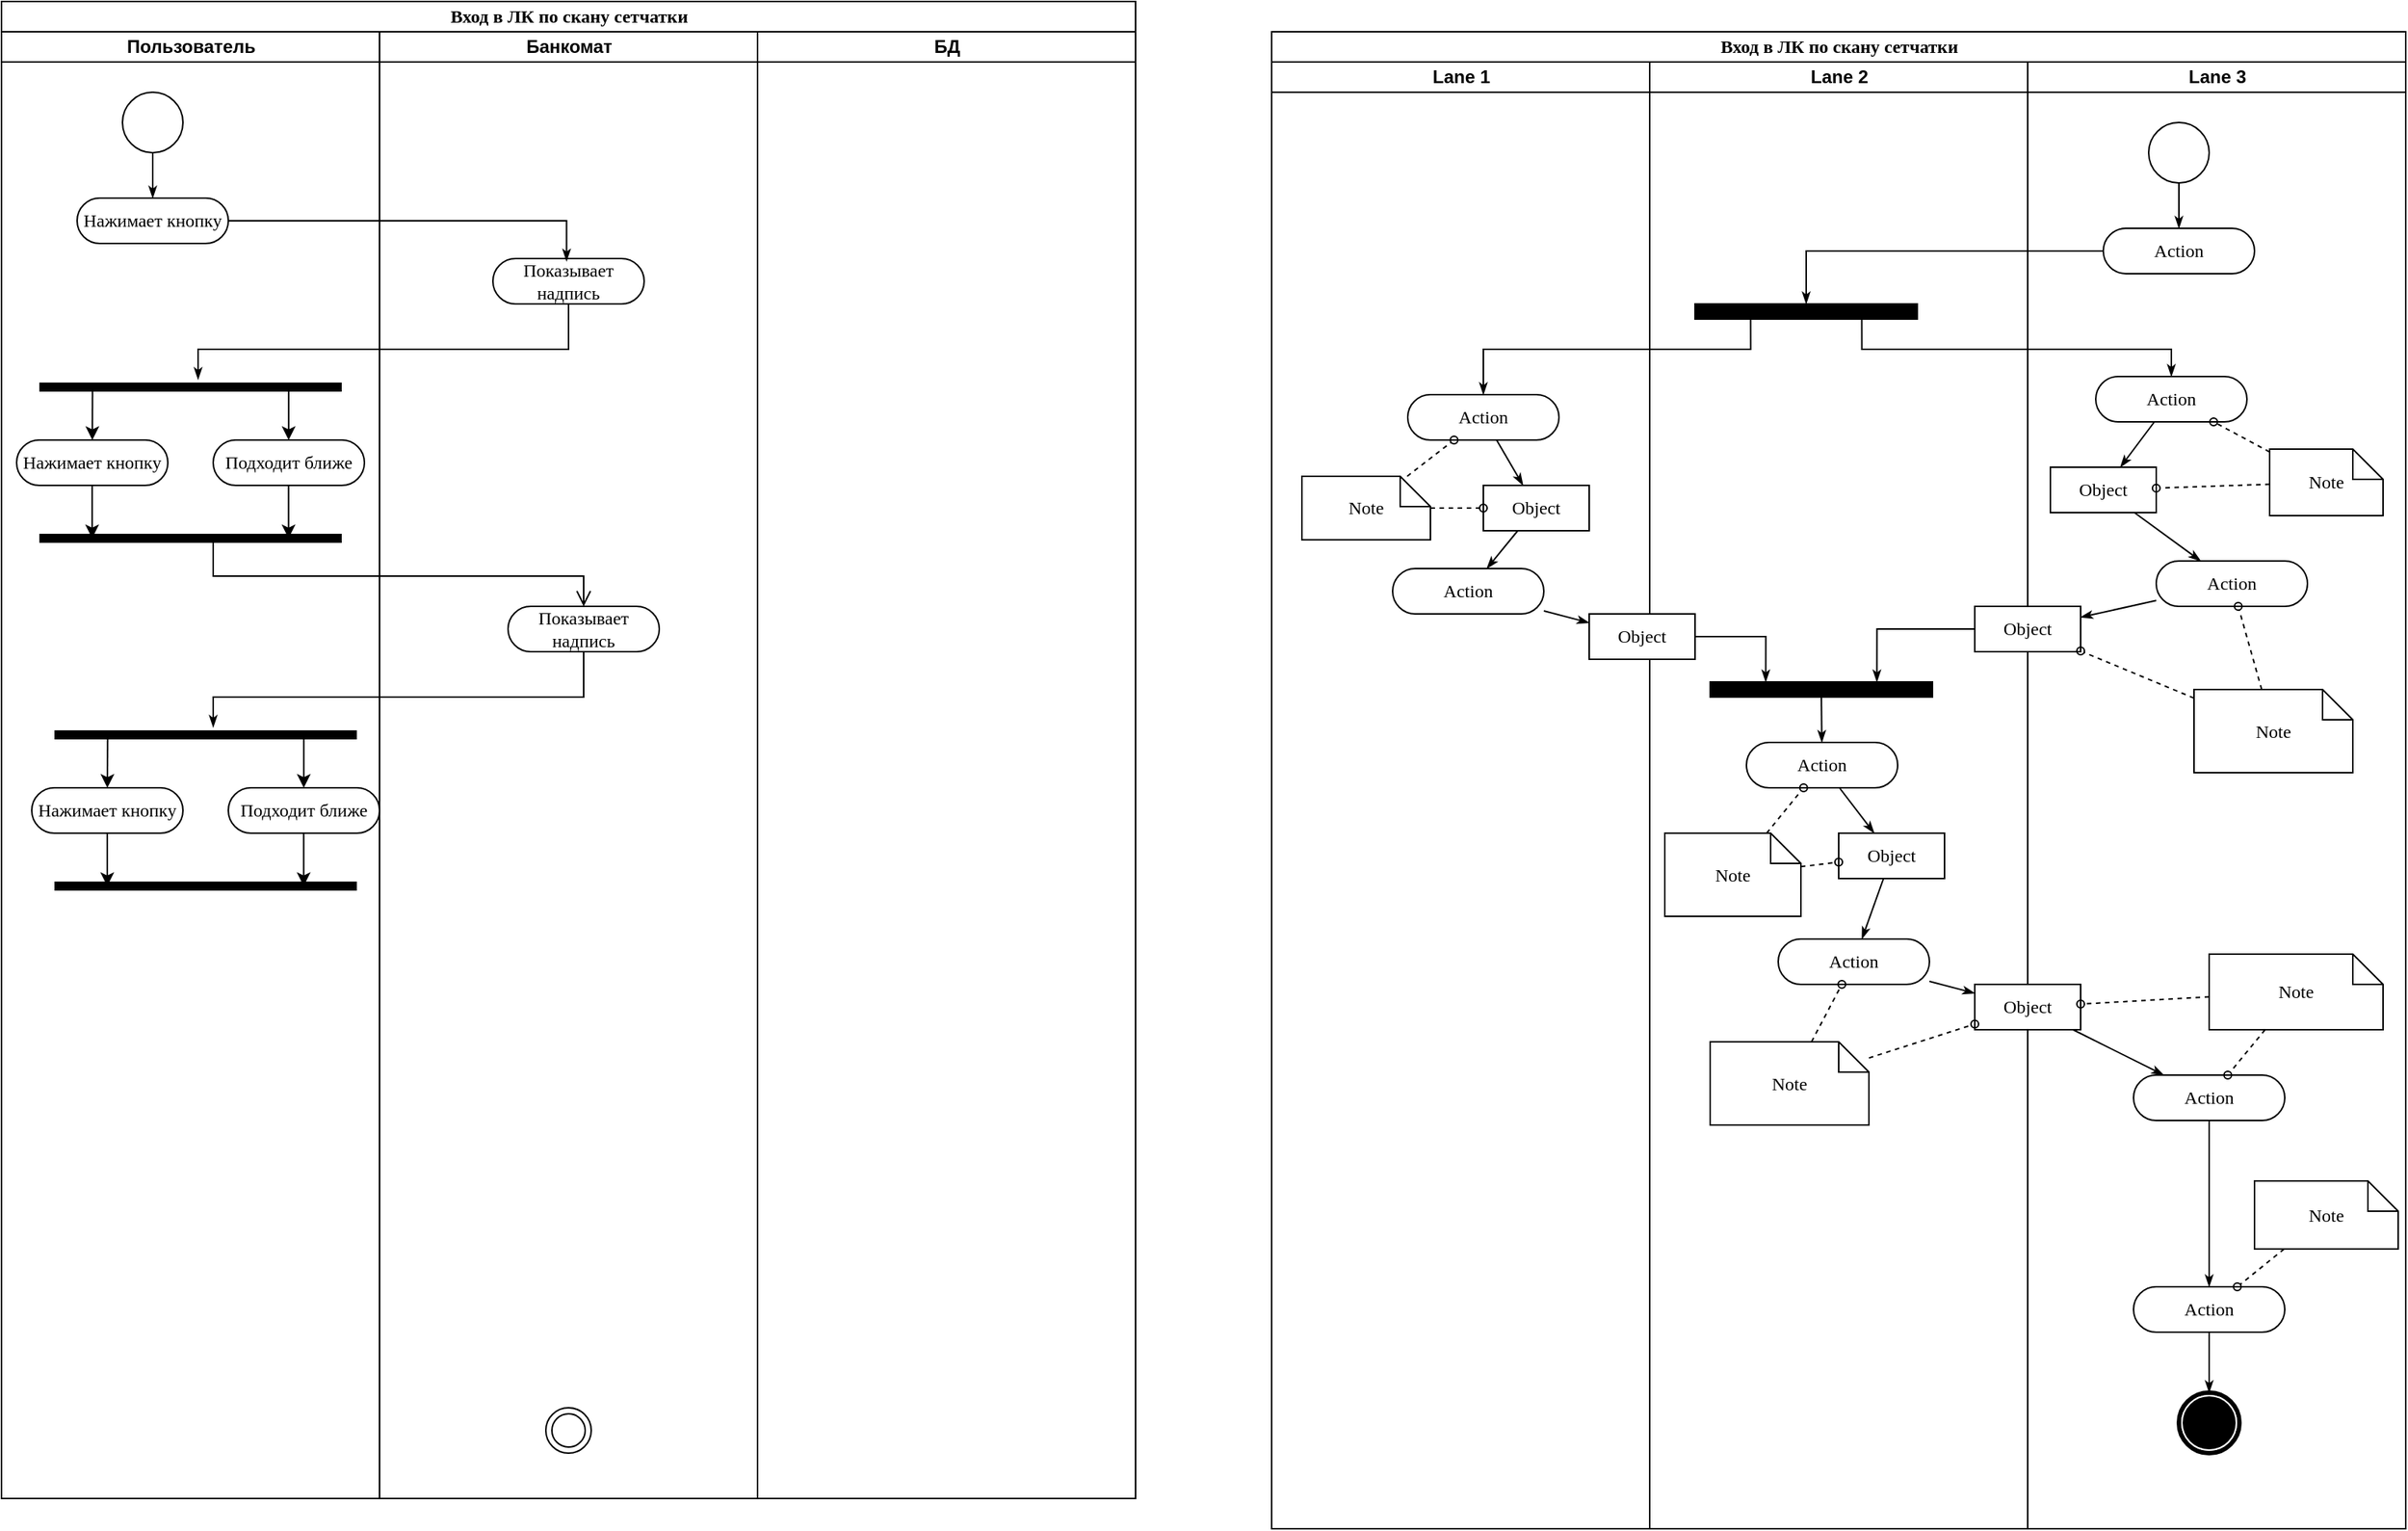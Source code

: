 <mxfile version="22.1.16" type="github">
  <diagram name="Page-1" id="0783ab3e-0a74-02c8-0abd-f7b4e66b4bec">
    <mxGraphModel dx="829" dy="454" grid="1" gridSize="10" guides="1" tooltips="1" connect="1" arrows="1" fold="1" page="1" pageScale="1" pageWidth="850" pageHeight="1100" background="none" math="0" shadow="0">
      <root>
        <mxCell id="0" />
        <mxCell id="1" parent="0" />
        <mxCell id="1c1d494c118603dd-1" value="Вход в ЛК по скану сетчатки" style="swimlane;html=1;childLayout=stackLayout;startSize=20;rounded=0;shadow=0;comic=0;labelBackgroundColor=none;strokeWidth=1;fontFamily=Verdana;fontSize=12;align=center;" parent="1" vertex="1">
          <mxGeometry x="40" y="20" width="750" height="990" as="geometry" />
        </mxCell>
        <mxCell id="1c1d494c118603dd-2" value="Пользователь" style="swimlane;html=1;startSize=20;" parent="1c1d494c118603dd-1" vertex="1">
          <mxGeometry y="20" width="250" height="970" as="geometry" />
        </mxCell>
        <mxCell id="60571a20871a0731-4" value="" style="ellipse;whiteSpace=wrap;html=1;rounded=0;shadow=0;comic=0;labelBackgroundColor=none;strokeWidth=1;fontFamily=Verdana;fontSize=12;align=center;" parent="1c1d494c118603dd-2" vertex="1">
          <mxGeometry x="80" y="40" width="40" height="40" as="geometry" />
        </mxCell>
        <mxCell id="60571a20871a0731-8" value="Нажимает кнопку" style="rounded=1;whiteSpace=wrap;html=1;shadow=0;comic=0;labelBackgroundColor=none;strokeWidth=1;fontFamily=Verdana;fontSize=12;align=center;arcSize=50;" parent="1c1d494c118603dd-2" vertex="1">
          <mxGeometry x="50" y="110" width="100" height="30" as="geometry" />
        </mxCell>
        <mxCell id="1c1d494c118603dd-27" style="edgeStyle=orthogonalEdgeStyle;rounded=0;html=1;labelBackgroundColor=none;startArrow=none;startFill=0;startSize=5;endArrow=classicThin;endFill=1;endSize=5;jettySize=auto;orthogonalLoop=1;strokeWidth=1;fontFamily=Verdana;fontSize=12" parent="1c1d494c118603dd-2" source="60571a20871a0731-4" target="60571a20871a0731-8" edge="1">
          <mxGeometry relative="1" as="geometry" />
        </mxCell>
        <mxCell id="CBXcb-5X_sE_8xgqlX2g-128" value="Нажимает кнопку" style="rounded=1;whiteSpace=wrap;html=1;shadow=0;comic=0;labelBackgroundColor=none;strokeWidth=1;fontFamily=Verdana;fontSize=12;align=center;arcSize=50;" vertex="1" parent="1c1d494c118603dd-2">
          <mxGeometry x="10" y="270" width="100" height="30" as="geometry" />
        </mxCell>
        <mxCell id="CBXcb-5X_sE_8xgqlX2g-130" value="Подходит ближе" style="rounded=1;whiteSpace=wrap;html=1;shadow=0;comic=0;labelBackgroundColor=none;strokeWidth=1;fontFamily=Verdana;fontSize=12;align=center;arcSize=50;" vertex="1" parent="1c1d494c118603dd-2">
          <mxGeometry x="140" y="270" width="100" height="30" as="geometry" />
        </mxCell>
        <mxCell id="CBXcb-5X_sE_8xgqlX2g-134" value="" style="shape=line;html=1;strokeWidth=6;" vertex="1" parent="1c1d494c118603dd-2">
          <mxGeometry x="25" y="330" width="200" height="10" as="geometry" />
        </mxCell>
        <mxCell id="CBXcb-5X_sE_8xgqlX2g-135" value="" style="edgeStyle=orthogonalEdgeStyle;html=1;verticalAlign=bottom;endArrow=open;endSize=8;rounded=0;exitX=0.444;exitY=0.716;exitDx=0;exitDy=0;exitPerimeter=0;" edge="1" source="CBXcb-5X_sE_8xgqlX2g-134" parent="1c1d494c118603dd-2">
          <mxGeometry relative="1" as="geometry">
            <mxPoint x="385" y="380" as="targetPoint" />
            <mxPoint x="140" y="420" as="sourcePoint" />
            <Array as="points">
              <mxPoint x="140" y="337" />
              <mxPoint x="140" y="360" />
              <mxPoint x="385" y="360" />
            </Array>
          </mxGeometry>
        </mxCell>
        <mxCell id="CBXcb-5X_sE_8xgqlX2g-136" value="" style="shape=line;html=1;strokeWidth=6;" vertex="1" parent="1c1d494c118603dd-2">
          <mxGeometry x="25" y="230" width="200" height="10" as="geometry" />
        </mxCell>
        <mxCell id="CBXcb-5X_sE_8xgqlX2g-137" value="" style="endArrow=classic;html=1;rounded=0;exitX=0.176;exitY=0.469;exitDx=0;exitDy=0;exitPerimeter=0;" edge="1" parent="1c1d494c118603dd-2" source="CBXcb-5X_sE_8xgqlX2g-136" target="CBXcb-5X_sE_8xgqlX2g-128">
          <mxGeometry width="50" height="50" relative="1" as="geometry">
            <mxPoint x="90" y="420" as="sourcePoint" />
            <mxPoint x="140" y="370" as="targetPoint" />
          </mxGeometry>
        </mxCell>
        <mxCell id="CBXcb-5X_sE_8xgqlX2g-138" value="" style="endArrow=classic;html=1;rounded=0;exitX=0.176;exitY=0.469;exitDx=0;exitDy=0;exitPerimeter=0;" edge="1" parent="1c1d494c118603dd-2">
          <mxGeometry width="50" height="50" relative="1" as="geometry">
            <mxPoint x="189.9" y="235" as="sourcePoint" />
            <mxPoint x="189.9" y="270" as="targetPoint" />
          </mxGeometry>
        </mxCell>
        <mxCell id="CBXcb-5X_sE_8xgqlX2g-141" value="" style="endArrow=classic;html=1;rounded=0;exitX=0.176;exitY=0.469;exitDx=0;exitDy=0;exitPerimeter=0;" edge="1" parent="1c1d494c118603dd-2">
          <mxGeometry width="50" height="50" relative="1" as="geometry">
            <mxPoint x="59.93" y="300" as="sourcePoint" />
            <mxPoint x="59.93" y="335" as="targetPoint" />
          </mxGeometry>
        </mxCell>
        <mxCell id="CBXcb-5X_sE_8xgqlX2g-142" value="" style="endArrow=classic;html=1;rounded=0;exitX=0.176;exitY=0.469;exitDx=0;exitDy=0;exitPerimeter=0;" edge="1" parent="1c1d494c118603dd-2">
          <mxGeometry width="50" height="50" relative="1" as="geometry">
            <mxPoint x="189.83" y="300" as="sourcePoint" />
            <mxPoint x="189.83" y="335" as="targetPoint" />
          </mxGeometry>
        </mxCell>
        <mxCell id="CBXcb-5X_sE_8xgqlX2g-164" value="" style="shape=line;html=1;strokeWidth=6;" vertex="1" parent="1c1d494c118603dd-2">
          <mxGeometry x="35" y="560" width="200" height="10" as="geometry" />
        </mxCell>
        <mxCell id="CBXcb-5X_sE_8xgqlX2g-165" value="" style="shape=line;html=1;strokeWidth=6;" vertex="1" parent="1c1d494c118603dd-2">
          <mxGeometry x="35" y="460" width="200" height="10" as="geometry" />
        </mxCell>
        <mxCell id="CBXcb-5X_sE_8xgqlX2g-166" value="" style="endArrow=classic;html=1;rounded=0;exitX=0.176;exitY=0.469;exitDx=0;exitDy=0;exitPerimeter=0;" edge="1" parent="1c1d494c118603dd-2" source="CBXcb-5X_sE_8xgqlX2g-165">
          <mxGeometry width="50" height="50" relative="1" as="geometry">
            <mxPoint x="100" y="650" as="sourcePoint" />
            <mxPoint x="70" y="500" as="targetPoint" />
          </mxGeometry>
        </mxCell>
        <mxCell id="CBXcb-5X_sE_8xgqlX2g-167" value="" style="endArrow=classic;html=1;rounded=0;exitX=0.176;exitY=0.469;exitDx=0;exitDy=0;exitPerimeter=0;" edge="1" parent="1c1d494c118603dd-2">
          <mxGeometry width="50" height="50" relative="1" as="geometry">
            <mxPoint x="199.9" y="465" as="sourcePoint" />
            <mxPoint x="199.9" y="500" as="targetPoint" />
          </mxGeometry>
        </mxCell>
        <mxCell id="CBXcb-5X_sE_8xgqlX2g-168" value="" style="endArrow=classic;html=1;rounded=0;exitX=0.176;exitY=0.469;exitDx=0;exitDy=0;exitPerimeter=0;" edge="1" parent="1c1d494c118603dd-2">
          <mxGeometry width="50" height="50" relative="1" as="geometry">
            <mxPoint x="69.93" y="530" as="sourcePoint" />
            <mxPoint x="69.93" y="565" as="targetPoint" />
          </mxGeometry>
        </mxCell>
        <mxCell id="CBXcb-5X_sE_8xgqlX2g-169" value="" style="endArrow=classic;html=1;rounded=0;exitX=0.176;exitY=0.469;exitDx=0;exitDy=0;exitPerimeter=0;" edge="1" parent="1c1d494c118603dd-2">
          <mxGeometry width="50" height="50" relative="1" as="geometry">
            <mxPoint x="199.83" y="530" as="sourcePoint" />
            <mxPoint x="199.83" y="565" as="targetPoint" />
          </mxGeometry>
        </mxCell>
        <mxCell id="CBXcb-5X_sE_8xgqlX2g-170" style="edgeStyle=orthogonalEdgeStyle;rounded=0;html=1;labelBackgroundColor=none;startArrow=none;startFill=0;startSize=5;endArrow=classicThin;endFill=1;endSize=5;jettySize=auto;orthogonalLoop=1;strokeWidth=1;fontFamily=Verdana;fontSize=12;exitX=0.5;exitY=1;exitDx=0;exitDy=0;" edge="1" parent="1c1d494c118603dd-2" target="CBXcb-5X_sE_8xgqlX2g-165">
          <mxGeometry relative="1" as="geometry">
            <Array as="points">
              <mxPoint x="385" y="440" />
              <mxPoint x="140" y="440" />
            </Array>
            <mxPoint x="385" y="410" as="sourcePoint" />
            <mxPoint x="140" y="460" as="targetPoint" />
          </mxGeometry>
        </mxCell>
        <mxCell id="CBXcb-5X_sE_8xgqlX2g-171" value="Нажимает кнопку" style="rounded=1;whiteSpace=wrap;html=1;shadow=0;comic=0;labelBackgroundColor=none;strokeWidth=1;fontFamily=Verdana;fontSize=12;align=center;arcSize=50;" vertex="1" parent="1c1d494c118603dd-2">
          <mxGeometry x="20" y="500" width="100" height="30" as="geometry" />
        </mxCell>
        <mxCell id="CBXcb-5X_sE_8xgqlX2g-172" value="Подходит ближе" style="rounded=1;whiteSpace=wrap;html=1;shadow=0;comic=0;labelBackgroundColor=none;strokeWidth=1;fontFamily=Verdana;fontSize=12;align=center;arcSize=50;" vertex="1" parent="1c1d494c118603dd-2">
          <mxGeometry x="150" y="500" width="100" height="30" as="geometry" />
        </mxCell>
        <mxCell id="1c1d494c118603dd-3" value="Банкомат" style="swimlane;html=1;startSize=20;" parent="1c1d494c118603dd-1" vertex="1">
          <mxGeometry x="250" y="20" width="250" height="970" as="geometry" />
        </mxCell>
        <mxCell id="CBXcb-5X_sE_8xgqlX2g-126" value="Показывает&lt;br&gt;надпись" style="rounded=1;whiteSpace=wrap;html=1;shadow=0;comic=0;labelBackgroundColor=none;strokeWidth=1;fontFamily=Verdana;fontSize=12;align=center;arcSize=50;" vertex="1" parent="1c1d494c118603dd-3">
          <mxGeometry x="75" y="150" width="100" height="30" as="geometry" />
        </mxCell>
        <mxCell id="CBXcb-5X_sE_8xgqlX2g-127" value="" style="ellipse;html=1;shape=endState;" vertex="1" parent="1c1d494c118603dd-3">
          <mxGeometry x="110" y="910" width="30" height="30" as="geometry" />
        </mxCell>
        <mxCell id="CBXcb-5X_sE_8xgqlX2g-143" value="Показывает&lt;br&gt;надпись" style="rounded=1;whiteSpace=wrap;html=1;shadow=0;comic=0;labelBackgroundColor=none;strokeWidth=1;fontFamily=Verdana;fontSize=12;align=center;arcSize=50;" vertex="1" parent="1c1d494c118603dd-3">
          <mxGeometry x="85" y="380" width="100" height="30" as="geometry" />
        </mxCell>
        <mxCell id="1c1d494c118603dd-4" value="БД" style="swimlane;html=1;startSize=20;" parent="1c1d494c118603dd-1" vertex="1">
          <mxGeometry x="500" y="20" width="250" height="970" as="geometry" />
        </mxCell>
        <mxCell id="CBXcb-5X_sE_8xgqlX2g-129" style="edgeStyle=orthogonalEdgeStyle;rounded=0;html=1;labelBackgroundColor=none;startArrow=none;startFill=0;startSize=5;endArrow=classicThin;endFill=1;endSize=5;jettySize=auto;orthogonalLoop=1;strokeWidth=1;fontFamily=Verdana;fontSize=12;exitX=0.5;exitY=1;exitDx=0;exitDy=0;" edge="1" parent="1c1d494c118603dd-1" source="CBXcb-5X_sE_8xgqlX2g-126" target="CBXcb-5X_sE_8xgqlX2g-136">
          <mxGeometry relative="1" as="geometry">
            <Array as="points">
              <mxPoint x="375" y="230" />
              <mxPoint x="130" y="230" />
            </Array>
            <mxPoint x="310" y="310" as="sourcePoint" />
            <mxPoint x="130" y="250" as="targetPoint" />
          </mxGeometry>
        </mxCell>
        <mxCell id="1c1d494c118603dd-28" style="edgeStyle=orthogonalEdgeStyle;rounded=0;html=1;entryX=0.487;entryY=0.056;labelBackgroundColor=none;startArrow=none;startFill=0;startSize=5;endArrow=classicThin;endFill=1;endSize=5;jettySize=auto;orthogonalLoop=1;strokeWidth=1;fontFamily=Verdana;fontSize=12;exitX=1;exitY=0.5;exitDx=0;exitDy=0;entryDx=0;entryDy=0;entryPerimeter=0;" parent="1c1d494c118603dd-1" source="60571a20871a0731-8" target="CBXcb-5X_sE_8xgqlX2g-126" edge="1">
          <mxGeometry relative="1" as="geometry">
            <Array as="points">
              <mxPoint x="374" y="145" />
            </Array>
            <mxPoint x="170" y="145" as="sourcePoint" />
            <mxPoint x="373.5" y="180" as="targetPoint" />
          </mxGeometry>
        </mxCell>
        <mxCell id="CBXcb-5X_sE_8xgqlX2g-63" value="Вход в ЛК по скану сетчатки" style="swimlane;html=1;childLayout=stackLayout;startSize=20;rounded=0;shadow=0;comic=0;labelBackgroundColor=none;strokeWidth=1;fontFamily=Verdana;fontSize=12;align=center;" vertex="1" parent="1">
          <mxGeometry x="880" y="40" width="750" height="990" as="geometry" />
        </mxCell>
        <mxCell id="CBXcb-5X_sE_8xgqlX2g-64" value="Lane 1" style="swimlane;html=1;startSize=20;" vertex="1" parent="CBXcb-5X_sE_8xgqlX2g-63">
          <mxGeometry y="20" width="250" height="970" as="geometry" />
        </mxCell>
        <mxCell id="CBXcb-5X_sE_8xgqlX2g-65" style="edgeStyle=none;rounded=0;html=1;labelBackgroundColor=none;startArrow=none;startFill=0;startSize=5;endArrow=classicThin;endFill=1;endSize=5;jettySize=auto;orthogonalLoop=1;strokeWidth=1;fontFamily=Verdana;fontSize=12" edge="1" parent="CBXcb-5X_sE_8xgqlX2g-64" source="CBXcb-5X_sE_8xgqlX2g-66" target="CBXcb-5X_sE_8xgqlX2g-69">
          <mxGeometry relative="1" as="geometry" />
        </mxCell>
        <mxCell id="CBXcb-5X_sE_8xgqlX2g-66" value="Action" style="rounded=1;whiteSpace=wrap;html=1;shadow=0;comic=0;labelBackgroundColor=none;strokeWidth=1;fontFamily=Verdana;fontSize=12;align=center;arcSize=50;" vertex="1" parent="CBXcb-5X_sE_8xgqlX2g-64">
          <mxGeometry x="90" y="220" width="100" height="30" as="geometry" />
        </mxCell>
        <mxCell id="CBXcb-5X_sE_8xgqlX2g-67" value="Action" style="rounded=1;whiteSpace=wrap;html=1;shadow=0;comic=0;labelBackgroundColor=none;strokeWidth=1;fontFamily=Verdana;fontSize=12;align=center;arcSize=50;" vertex="1" parent="CBXcb-5X_sE_8xgqlX2g-64">
          <mxGeometry x="80" y="335" width="100" height="30" as="geometry" />
        </mxCell>
        <mxCell id="CBXcb-5X_sE_8xgqlX2g-68" style="edgeStyle=none;rounded=0;html=1;labelBackgroundColor=none;startArrow=none;startFill=0;startSize=5;endArrow=classicThin;endFill=1;endSize=5;jettySize=auto;orthogonalLoop=1;strokeWidth=1;fontFamily=Verdana;fontSize=12" edge="1" parent="CBXcb-5X_sE_8xgqlX2g-64" source="CBXcb-5X_sE_8xgqlX2g-69" target="CBXcb-5X_sE_8xgqlX2g-67">
          <mxGeometry relative="1" as="geometry" />
        </mxCell>
        <mxCell id="CBXcb-5X_sE_8xgqlX2g-69" value="Object" style="rounded=0;whiteSpace=wrap;html=1;shadow=0;comic=0;labelBackgroundColor=none;strokeWidth=1;fontFamily=Verdana;fontSize=12;align=center;arcSize=50;" vertex="1" parent="CBXcb-5X_sE_8xgqlX2g-64">
          <mxGeometry x="140" y="280" width="70" height="30" as="geometry" />
        </mxCell>
        <mxCell id="CBXcb-5X_sE_8xgqlX2g-70" style="edgeStyle=none;rounded=0;html=1;labelBackgroundColor=none;startArrow=none;startFill=0;startSize=5;endArrow=oval;endFill=0;endSize=5;jettySize=auto;orthogonalLoop=1;strokeWidth=1;fontFamily=Verdana;fontSize=12;dashed=1;" edge="1" parent="CBXcb-5X_sE_8xgqlX2g-64" source="CBXcb-5X_sE_8xgqlX2g-72" target="CBXcb-5X_sE_8xgqlX2g-66">
          <mxGeometry relative="1" as="geometry" />
        </mxCell>
        <mxCell id="CBXcb-5X_sE_8xgqlX2g-71" style="edgeStyle=none;rounded=0;html=1;dashed=1;labelBackgroundColor=none;startArrow=none;startFill=0;startSize=5;endArrow=oval;endFill=0;endSize=5;jettySize=auto;orthogonalLoop=1;strokeWidth=1;fontFamily=Verdana;fontSize=12" edge="1" parent="CBXcb-5X_sE_8xgqlX2g-64" source="CBXcb-5X_sE_8xgqlX2g-72" target="CBXcb-5X_sE_8xgqlX2g-69">
          <mxGeometry relative="1" as="geometry" />
        </mxCell>
        <mxCell id="CBXcb-5X_sE_8xgqlX2g-72" value="Note" style="shape=note;whiteSpace=wrap;html=1;rounded=0;shadow=0;comic=0;labelBackgroundColor=none;strokeWidth=1;fontFamily=Verdana;fontSize=12;align=center;size=20;" vertex="1" parent="CBXcb-5X_sE_8xgqlX2g-64">
          <mxGeometry x="20" y="274" width="85" height="42" as="geometry" />
        </mxCell>
        <mxCell id="CBXcb-5X_sE_8xgqlX2g-73" value="Lane 2" style="swimlane;html=1;startSize=20;" vertex="1" parent="CBXcb-5X_sE_8xgqlX2g-63">
          <mxGeometry x="250" y="20" width="250" height="970" as="geometry" />
        </mxCell>
        <mxCell id="CBXcb-5X_sE_8xgqlX2g-74" value="" style="whiteSpace=wrap;html=1;rounded=0;shadow=0;comic=0;labelBackgroundColor=none;strokeWidth=1;fillColor=#000000;fontFamily=Verdana;fontSize=12;align=center;rotation=0;" vertex="1" parent="CBXcb-5X_sE_8xgqlX2g-73">
          <mxGeometry x="30" y="160" width="147" height="10" as="geometry" />
        </mxCell>
        <mxCell id="CBXcb-5X_sE_8xgqlX2g-75" style="edgeStyle=none;rounded=0;html=1;labelBackgroundColor=none;startArrow=none;startFill=0;startSize=5;endArrow=classicThin;endFill=1;endSize=5;jettySize=auto;orthogonalLoop=1;strokeWidth=1;fontFamily=Verdana;fontSize=12" edge="1" parent="CBXcb-5X_sE_8xgqlX2g-73" source="CBXcb-5X_sE_8xgqlX2g-76" target="CBXcb-5X_sE_8xgqlX2g-82">
          <mxGeometry relative="1" as="geometry" />
        </mxCell>
        <mxCell id="CBXcb-5X_sE_8xgqlX2g-76" value="Action" style="rounded=1;whiteSpace=wrap;html=1;shadow=0;comic=0;labelBackgroundColor=none;strokeWidth=1;fontFamily=Verdana;fontSize=12;align=center;arcSize=50;" vertex="1" parent="CBXcb-5X_sE_8xgqlX2g-73">
          <mxGeometry x="64" y="450" width="100" height="30" as="geometry" />
        </mxCell>
        <mxCell id="CBXcb-5X_sE_8xgqlX2g-77" style="edgeStyle=none;rounded=0;html=1;labelBackgroundColor=none;startArrow=none;startFill=0;startSize=5;endArrow=classicThin;endFill=1;endSize=5;jettySize=auto;orthogonalLoop=1;strokeWidth=1;fontFamily=Verdana;fontSize=12" edge="1" parent="CBXcb-5X_sE_8xgqlX2g-73" source="CBXcb-5X_sE_8xgqlX2g-78" target="CBXcb-5X_sE_8xgqlX2g-76">
          <mxGeometry relative="1" as="geometry" />
        </mxCell>
        <mxCell id="CBXcb-5X_sE_8xgqlX2g-78" value="" style="whiteSpace=wrap;html=1;rounded=0;shadow=0;comic=0;labelBackgroundColor=none;strokeWidth=1;fillColor=#000000;fontFamily=Verdana;fontSize=12;align=center;rotation=0;" vertex="1" parent="CBXcb-5X_sE_8xgqlX2g-73">
          <mxGeometry x="40" y="410" width="147" height="10" as="geometry" />
        </mxCell>
        <mxCell id="CBXcb-5X_sE_8xgqlX2g-79" style="edgeStyle=orthogonalEdgeStyle;rounded=0;html=1;entryX=0.25;entryY=0;labelBackgroundColor=none;startArrow=none;startFill=0;startSize=5;endArrow=classicThin;endFill=1;endSize=5;jettySize=auto;orthogonalLoop=1;strokeWidth=1;fontFamily=Verdana;fontSize=12" edge="1" parent="CBXcb-5X_sE_8xgqlX2g-73" source="CBXcb-5X_sE_8xgqlX2g-80" target="CBXcb-5X_sE_8xgqlX2g-78">
          <mxGeometry relative="1" as="geometry" />
        </mxCell>
        <mxCell id="CBXcb-5X_sE_8xgqlX2g-80" value="Object" style="rounded=0;whiteSpace=wrap;html=1;shadow=0;comic=0;labelBackgroundColor=none;strokeWidth=1;fontFamily=Verdana;fontSize=12;align=center;arcSize=50;" vertex="1" parent="CBXcb-5X_sE_8xgqlX2g-73">
          <mxGeometry x="-40" y="365" width="70" height="30" as="geometry" />
        </mxCell>
        <mxCell id="CBXcb-5X_sE_8xgqlX2g-81" style="edgeStyle=none;rounded=0;html=1;labelBackgroundColor=none;startArrow=none;startFill=0;startSize=5;endArrow=classicThin;endFill=1;endSize=5;jettySize=auto;orthogonalLoop=1;strokeWidth=1;fontFamily=Verdana;fontSize=12" edge="1" parent="CBXcb-5X_sE_8xgqlX2g-73" source="CBXcb-5X_sE_8xgqlX2g-82" target="CBXcb-5X_sE_8xgqlX2g-83">
          <mxGeometry relative="1" as="geometry" />
        </mxCell>
        <mxCell id="CBXcb-5X_sE_8xgqlX2g-82" value="Object" style="rounded=0;whiteSpace=wrap;html=1;shadow=0;comic=0;labelBackgroundColor=none;strokeWidth=1;fontFamily=Verdana;fontSize=12;align=center;arcSize=50;" vertex="1" parent="CBXcb-5X_sE_8xgqlX2g-73">
          <mxGeometry x="125" y="510" width="70" height="30" as="geometry" />
        </mxCell>
        <mxCell id="CBXcb-5X_sE_8xgqlX2g-83" value="Action" style="rounded=1;whiteSpace=wrap;html=1;shadow=0;comic=0;labelBackgroundColor=none;strokeWidth=1;fontFamily=Verdana;fontSize=12;align=center;arcSize=50;" vertex="1" parent="CBXcb-5X_sE_8xgqlX2g-73">
          <mxGeometry x="85" y="580" width="100" height="30" as="geometry" />
        </mxCell>
        <mxCell id="CBXcb-5X_sE_8xgqlX2g-84" style="edgeStyle=none;rounded=0;html=1;dashed=1;labelBackgroundColor=none;startArrow=none;startFill=0;startSize=5;endArrow=oval;endFill=0;endSize=5;jettySize=auto;orthogonalLoop=1;strokeWidth=1;fontFamily=Verdana;fontSize=12" edge="1" parent="CBXcb-5X_sE_8xgqlX2g-73" source="CBXcb-5X_sE_8xgqlX2g-86" target="CBXcb-5X_sE_8xgqlX2g-76">
          <mxGeometry relative="1" as="geometry" />
        </mxCell>
        <mxCell id="CBXcb-5X_sE_8xgqlX2g-85" style="edgeStyle=none;rounded=0;html=1;dashed=1;labelBackgroundColor=none;startArrow=none;startFill=0;startSize=5;endArrow=oval;endFill=0;endSize=5;jettySize=auto;orthogonalLoop=1;strokeWidth=1;fontFamily=Verdana;fontSize=12" edge="1" parent="CBXcb-5X_sE_8xgqlX2g-73" source="CBXcb-5X_sE_8xgqlX2g-86" target="CBXcb-5X_sE_8xgqlX2g-82">
          <mxGeometry relative="1" as="geometry" />
        </mxCell>
        <mxCell id="CBXcb-5X_sE_8xgqlX2g-86" value="Note" style="shape=note;whiteSpace=wrap;html=1;rounded=0;shadow=0;comic=0;labelBackgroundColor=none;strokeWidth=1;fontFamily=Verdana;fontSize=12;align=center;size=20;" vertex="1" parent="CBXcb-5X_sE_8xgqlX2g-73">
          <mxGeometry x="10" y="510" width="90" height="55" as="geometry" />
        </mxCell>
        <mxCell id="CBXcb-5X_sE_8xgqlX2g-87" style="edgeStyle=none;rounded=0;html=1;dashed=1;labelBackgroundColor=none;startArrow=none;startFill=0;startSize=5;endArrow=oval;endFill=0;endSize=5;jettySize=auto;orthogonalLoop=1;strokeWidth=1;fontFamily=Verdana;fontSize=12" edge="1" parent="CBXcb-5X_sE_8xgqlX2g-73" source="CBXcb-5X_sE_8xgqlX2g-88" target="CBXcb-5X_sE_8xgqlX2g-83">
          <mxGeometry relative="1" as="geometry" />
        </mxCell>
        <mxCell id="CBXcb-5X_sE_8xgqlX2g-88" value="Note" style="shape=note;whiteSpace=wrap;html=1;rounded=0;shadow=0;comic=0;labelBackgroundColor=none;strokeWidth=1;fontFamily=Verdana;fontSize=12;align=center;size=20;" vertex="1" parent="CBXcb-5X_sE_8xgqlX2g-73">
          <mxGeometry x="40" y="648" width="105" height="55" as="geometry" />
        </mxCell>
        <mxCell id="CBXcb-5X_sE_8xgqlX2g-89" value="Lane 3" style="swimlane;html=1;startSize=20;" vertex="1" parent="CBXcb-5X_sE_8xgqlX2g-63">
          <mxGeometry x="500" y="20" width="250" height="970" as="geometry" />
        </mxCell>
        <mxCell id="CBXcb-5X_sE_8xgqlX2g-90" style="edgeStyle=orthogonalEdgeStyle;rounded=0;html=1;labelBackgroundColor=none;startArrow=none;startFill=0;startSize=5;endArrow=classicThin;endFill=1;endSize=5;jettySize=auto;orthogonalLoop=1;strokeWidth=1;fontFamily=Verdana;fontSize=12" edge="1" parent="CBXcb-5X_sE_8xgqlX2g-89" source="CBXcb-5X_sE_8xgqlX2g-91" target="CBXcb-5X_sE_8xgqlX2g-92">
          <mxGeometry relative="1" as="geometry" />
        </mxCell>
        <mxCell id="CBXcb-5X_sE_8xgqlX2g-91" value="" style="ellipse;whiteSpace=wrap;html=1;rounded=0;shadow=0;comic=0;labelBackgroundColor=none;strokeWidth=1;fontFamily=Verdana;fontSize=12;align=center;" vertex="1" parent="CBXcb-5X_sE_8xgqlX2g-89">
          <mxGeometry x="80" y="40" width="40" height="40" as="geometry" />
        </mxCell>
        <mxCell id="CBXcb-5X_sE_8xgqlX2g-92" value="Action" style="rounded=1;whiteSpace=wrap;html=1;shadow=0;comic=0;labelBackgroundColor=none;strokeWidth=1;fontFamily=Verdana;fontSize=12;align=center;arcSize=50;" vertex="1" parent="CBXcb-5X_sE_8xgqlX2g-89">
          <mxGeometry x="50" y="110" width="100" height="30" as="geometry" />
        </mxCell>
        <mxCell id="CBXcb-5X_sE_8xgqlX2g-93" style="rounded=0;html=1;labelBackgroundColor=none;startArrow=none;startFill=0;startSize=5;endArrow=classicThin;endFill=1;endSize=5;jettySize=auto;orthogonalLoop=1;strokeWidth=1;fontFamily=Verdana;fontSize=12" edge="1" parent="CBXcb-5X_sE_8xgqlX2g-89" source="CBXcb-5X_sE_8xgqlX2g-94" target="CBXcb-5X_sE_8xgqlX2g-98">
          <mxGeometry relative="1" as="geometry" />
        </mxCell>
        <mxCell id="CBXcb-5X_sE_8xgqlX2g-94" value="Action" style="rounded=1;whiteSpace=wrap;html=1;shadow=0;comic=0;labelBackgroundColor=none;strokeWidth=1;fontFamily=Verdana;fontSize=12;align=center;arcSize=50;" vertex="1" parent="CBXcb-5X_sE_8xgqlX2g-89">
          <mxGeometry x="45" y="208" width="100" height="30" as="geometry" />
        </mxCell>
        <mxCell id="CBXcb-5X_sE_8xgqlX2g-95" style="edgeStyle=none;rounded=0;html=1;labelBackgroundColor=none;startArrow=none;startFill=0;startSize=5;endArrow=classicThin;endFill=1;endSize=5;jettySize=auto;orthogonalLoop=1;strokeWidth=1;fontFamily=Verdana;fontSize=12" edge="1" parent="CBXcb-5X_sE_8xgqlX2g-89" source="CBXcb-5X_sE_8xgqlX2g-96" target="CBXcb-5X_sE_8xgqlX2g-99">
          <mxGeometry relative="1" as="geometry" />
        </mxCell>
        <mxCell id="CBXcb-5X_sE_8xgqlX2g-96" value="Action" style="rounded=1;whiteSpace=wrap;html=1;shadow=0;comic=0;labelBackgroundColor=none;strokeWidth=1;fontFamily=Verdana;fontSize=12;align=center;arcSize=50;" vertex="1" parent="CBXcb-5X_sE_8xgqlX2g-89">
          <mxGeometry x="85" y="330" width="100" height="30" as="geometry" />
        </mxCell>
        <mxCell id="CBXcb-5X_sE_8xgqlX2g-97" style="edgeStyle=none;rounded=0;html=1;labelBackgroundColor=none;startArrow=none;startFill=0;startSize=5;endArrow=classicThin;endFill=1;endSize=5;jettySize=auto;orthogonalLoop=1;strokeWidth=1;fontFamily=Verdana;fontSize=12" edge="1" parent="CBXcb-5X_sE_8xgqlX2g-89" source="CBXcb-5X_sE_8xgqlX2g-98" target="CBXcb-5X_sE_8xgqlX2g-96">
          <mxGeometry relative="1" as="geometry" />
        </mxCell>
        <mxCell id="CBXcb-5X_sE_8xgqlX2g-98" value="Object" style="rounded=0;whiteSpace=wrap;html=1;shadow=0;comic=0;labelBackgroundColor=none;strokeWidth=1;fontFamily=Verdana;fontSize=12;align=center;arcSize=50;" vertex="1" parent="CBXcb-5X_sE_8xgqlX2g-89">
          <mxGeometry x="15" y="268" width="70" height="30" as="geometry" />
        </mxCell>
        <mxCell id="CBXcb-5X_sE_8xgqlX2g-99" value="Object" style="rounded=0;whiteSpace=wrap;html=1;shadow=0;comic=0;labelBackgroundColor=none;strokeWidth=1;fontFamily=Verdana;fontSize=12;align=center;arcSize=50;" vertex="1" parent="CBXcb-5X_sE_8xgqlX2g-89">
          <mxGeometry x="-35" y="360" width="70" height="30" as="geometry" />
        </mxCell>
        <mxCell id="CBXcb-5X_sE_8xgqlX2g-100" style="edgeStyle=none;rounded=0;html=1;labelBackgroundColor=none;startArrow=none;startFill=0;startSize=5;endArrow=classicThin;endFill=1;endSize=5;jettySize=auto;orthogonalLoop=1;strokeWidth=1;fontFamily=Verdana;fontSize=12" edge="1" parent="CBXcb-5X_sE_8xgqlX2g-89" source="CBXcb-5X_sE_8xgqlX2g-101" target="CBXcb-5X_sE_8xgqlX2g-103">
          <mxGeometry relative="1" as="geometry" />
        </mxCell>
        <mxCell id="CBXcb-5X_sE_8xgqlX2g-101" value="Object" style="rounded=0;whiteSpace=wrap;html=1;shadow=0;comic=0;labelBackgroundColor=none;strokeWidth=1;fontFamily=Verdana;fontSize=12;align=center;arcSize=50;" vertex="1" parent="CBXcb-5X_sE_8xgqlX2g-89">
          <mxGeometry x="-35" y="610" width="70" height="30" as="geometry" />
        </mxCell>
        <mxCell id="CBXcb-5X_sE_8xgqlX2g-102" style="edgeStyle=none;rounded=0;html=1;labelBackgroundColor=none;startArrow=none;startFill=0;startSize=5;endArrow=classicThin;endFill=1;endSize=5;jettySize=auto;orthogonalLoop=1;strokeWidth=1;fontFamily=Verdana;fontSize=12" edge="1" parent="CBXcb-5X_sE_8xgqlX2g-89" source="CBXcb-5X_sE_8xgqlX2g-103" target="CBXcb-5X_sE_8xgqlX2g-105">
          <mxGeometry relative="1" as="geometry" />
        </mxCell>
        <mxCell id="CBXcb-5X_sE_8xgqlX2g-103" value="Action" style="rounded=1;whiteSpace=wrap;html=1;shadow=0;comic=0;labelBackgroundColor=none;strokeWidth=1;fontFamily=Verdana;fontSize=12;align=center;arcSize=50;" vertex="1" parent="CBXcb-5X_sE_8xgqlX2g-89">
          <mxGeometry x="70" y="670" width="100" height="30" as="geometry" />
        </mxCell>
        <mxCell id="CBXcb-5X_sE_8xgqlX2g-104" style="edgeStyle=none;rounded=0;html=1;labelBackgroundColor=none;startArrow=none;startFill=0;startSize=5;endArrow=classicThin;endFill=1;endSize=5;jettySize=auto;orthogonalLoop=1;strokeWidth=1;fontFamily=Verdana;fontSize=12" edge="1" parent="CBXcb-5X_sE_8xgqlX2g-89" source="CBXcb-5X_sE_8xgqlX2g-105" target="CBXcb-5X_sE_8xgqlX2g-106">
          <mxGeometry relative="1" as="geometry" />
        </mxCell>
        <mxCell id="CBXcb-5X_sE_8xgqlX2g-105" value="Action" style="rounded=1;whiteSpace=wrap;html=1;shadow=0;comic=0;labelBackgroundColor=none;strokeWidth=1;fontFamily=Verdana;fontSize=12;align=center;arcSize=50;" vertex="1" parent="CBXcb-5X_sE_8xgqlX2g-89">
          <mxGeometry x="70" y="810" width="100" height="30" as="geometry" />
        </mxCell>
        <mxCell id="CBXcb-5X_sE_8xgqlX2g-106" value="" style="shape=mxgraph.bpmn.shape;html=1;verticalLabelPosition=bottom;labelBackgroundColor=#ffffff;verticalAlign=top;perimeter=ellipsePerimeter;outline=end;symbol=terminate;rounded=0;shadow=0;comic=0;strokeWidth=1;fontFamily=Verdana;fontSize=12;align=center;" vertex="1" parent="CBXcb-5X_sE_8xgqlX2g-89">
          <mxGeometry x="100" y="880" width="40" height="40" as="geometry" />
        </mxCell>
        <mxCell id="CBXcb-5X_sE_8xgqlX2g-107" style="edgeStyle=none;rounded=0;html=1;dashed=1;labelBackgroundColor=none;startArrow=none;startFill=0;startSize=5;endArrow=oval;endFill=0;endSize=5;jettySize=auto;orthogonalLoop=1;strokeWidth=1;fontFamily=Verdana;fontSize=12" edge="1" parent="CBXcb-5X_sE_8xgqlX2g-89" source="CBXcb-5X_sE_8xgqlX2g-109" target="CBXcb-5X_sE_8xgqlX2g-94">
          <mxGeometry relative="1" as="geometry" />
        </mxCell>
        <mxCell id="CBXcb-5X_sE_8xgqlX2g-108" style="edgeStyle=none;rounded=0;html=1;dashed=1;labelBackgroundColor=none;startArrow=none;startFill=0;startSize=5;endArrow=oval;endFill=0;endSize=5;jettySize=auto;orthogonalLoop=1;strokeWidth=1;fontFamily=Verdana;fontSize=12" edge="1" parent="CBXcb-5X_sE_8xgqlX2g-89" source="CBXcb-5X_sE_8xgqlX2g-109" target="CBXcb-5X_sE_8xgqlX2g-98">
          <mxGeometry relative="1" as="geometry" />
        </mxCell>
        <mxCell id="CBXcb-5X_sE_8xgqlX2g-109" value="Note" style="shape=note;whiteSpace=wrap;html=1;rounded=0;shadow=0;comic=0;labelBackgroundColor=none;strokeWidth=1;fontFamily=Verdana;fontSize=12;align=center;size=20;" vertex="1" parent="CBXcb-5X_sE_8xgqlX2g-89">
          <mxGeometry x="160" y="256" width="75" height="44" as="geometry" />
        </mxCell>
        <mxCell id="CBXcb-5X_sE_8xgqlX2g-110" style="edgeStyle=none;rounded=0;html=1;dashed=1;labelBackgroundColor=none;startArrow=none;startFill=0;startSize=5;endArrow=oval;endFill=0;endSize=5;jettySize=auto;orthogonalLoop=1;strokeWidth=1;fontFamily=Verdana;fontSize=12" edge="1" parent="CBXcb-5X_sE_8xgqlX2g-89" source="CBXcb-5X_sE_8xgqlX2g-112" target="CBXcb-5X_sE_8xgqlX2g-96">
          <mxGeometry relative="1" as="geometry" />
        </mxCell>
        <mxCell id="CBXcb-5X_sE_8xgqlX2g-111" style="edgeStyle=none;rounded=0;html=1;dashed=1;labelBackgroundColor=none;startArrow=none;startFill=0;startSize=5;endArrow=oval;endFill=0;endSize=5;jettySize=auto;orthogonalLoop=1;strokeWidth=1;fontFamily=Verdana;fontSize=12" edge="1" parent="CBXcb-5X_sE_8xgqlX2g-89" source="CBXcb-5X_sE_8xgqlX2g-112" target="CBXcb-5X_sE_8xgqlX2g-99">
          <mxGeometry relative="1" as="geometry" />
        </mxCell>
        <mxCell id="CBXcb-5X_sE_8xgqlX2g-112" value="Note" style="shape=note;whiteSpace=wrap;html=1;rounded=0;shadow=0;comic=0;labelBackgroundColor=none;strokeWidth=1;fontFamily=Verdana;fontSize=12;align=center;size=20;" vertex="1" parent="CBXcb-5X_sE_8xgqlX2g-89">
          <mxGeometry x="110" y="415" width="105" height="55" as="geometry" />
        </mxCell>
        <mxCell id="CBXcb-5X_sE_8xgqlX2g-113" style="edgeStyle=none;rounded=0;html=1;dashed=1;labelBackgroundColor=none;startArrow=none;startFill=0;startSize=5;endArrow=oval;endFill=0;endSize=5;jettySize=auto;orthogonalLoop=1;strokeWidth=1;fontFamily=Verdana;fontSize=12" edge="1" parent="CBXcb-5X_sE_8xgqlX2g-89" source="CBXcb-5X_sE_8xgqlX2g-115" target="CBXcb-5X_sE_8xgqlX2g-103">
          <mxGeometry relative="1" as="geometry" />
        </mxCell>
        <mxCell id="CBXcb-5X_sE_8xgqlX2g-114" style="edgeStyle=none;rounded=0;html=1;dashed=1;labelBackgroundColor=none;startArrow=none;startFill=0;startSize=5;endArrow=oval;endFill=0;endSize=5;jettySize=auto;orthogonalLoop=1;strokeWidth=1;fontFamily=Verdana;fontSize=12" edge="1" parent="CBXcb-5X_sE_8xgqlX2g-89" source="CBXcb-5X_sE_8xgqlX2g-115" target="CBXcb-5X_sE_8xgqlX2g-101">
          <mxGeometry relative="1" as="geometry" />
        </mxCell>
        <mxCell id="CBXcb-5X_sE_8xgqlX2g-115" value="Note" style="shape=note;whiteSpace=wrap;html=1;rounded=0;shadow=0;comic=0;labelBackgroundColor=none;strokeWidth=1;fontFamily=Verdana;fontSize=12;align=center;size=20;" vertex="1" parent="CBXcb-5X_sE_8xgqlX2g-89">
          <mxGeometry x="120" y="590" width="115" height="50" as="geometry" />
        </mxCell>
        <mxCell id="CBXcb-5X_sE_8xgqlX2g-116" style="edgeStyle=none;rounded=0;html=1;dashed=1;labelBackgroundColor=none;startArrow=none;startFill=0;startSize=5;endArrow=oval;endFill=0;endSize=5;jettySize=auto;orthogonalLoop=1;strokeWidth=1;fontFamily=Verdana;fontSize=12" edge="1" parent="CBXcb-5X_sE_8xgqlX2g-89" source="CBXcb-5X_sE_8xgqlX2g-117" target="CBXcb-5X_sE_8xgqlX2g-105">
          <mxGeometry relative="1" as="geometry" />
        </mxCell>
        <mxCell id="CBXcb-5X_sE_8xgqlX2g-117" value="Note" style="shape=note;whiteSpace=wrap;html=1;rounded=0;shadow=0;comic=0;labelBackgroundColor=none;strokeWidth=1;fontFamily=Verdana;fontSize=12;align=center;size=20;" vertex="1" parent="CBXcb-5X_sE_8xgqlX2g-89">
          <mxGeometry x="150" y="740" width="95" height="45" as="geometry" />
        </mxCell>
        <mxCell id="CBXcb-5X_sE_8xgqlX2g-118" style="edgeStyle=orthogonalEdgeStyle;rounded=0;html=1;entryX=0.5;entryY=0;labelBackgroundColor=none;startArrow=none;startFill=0;startSize=5;endArrow=classicThin;endFill=1;endSize=5;jettySize=auto;orthogonalLoop=1;strokeWidth=1;fontFamily=Verdana;fontSize=12" edge="1" parent="CBXcb-5X_sE_8xgqlX2g-63" source="CBXcb-5X_sE_8xgqlX2g-92" target="CBXcb-5X_sE_8xgqlX2g-74">
          <mxGeometry relative="1" as="geometry">
            <Array as="points">
              <mxPoint x="354" y="145" />
            </Array>
          </mxGeometry>
        </mxCell>
        <mxCell id="CBXcb-5X_sE_8xgqlX2g-119" style="edgeStyle=orthogonalEdgeStyle;rounded=0;html=1;exitX=0.75;exitY=1;labelBackgroundColor=none;startArrow=none;startFill=0;startSize=5;endArrow=classicThin;endFill=1;endSize=5;jettySize=auto;orthogonalLoop=1;strokeWidth=1;fontFamily=Verdana;fontSize=12" edge="1" parent="CBXcb-5X_sE_8xgqlX2g-63" source="CBXcb-5X_sE_8xgqlX2g-74" target="CBXcb-5X_sE_8xgqlX2g-94">
          <mxGeometry relative="1" as="geometry">
            <Array as="points">
              <mxPoint x="390" y="210" />
              <mxPoint x="595" y="210" />
            </Array>
          </mxGeometry>
        </mxCell>
        <mxCell id="CBXcb-5X_sE_8xgqlX2g-120" style="edgeStyle=orthogonalEdgeStyle;rounded=0;html=1;exitX=0.25;exitY=1;entryX=0.5;entryY=0;labelBackgroundColor=none;startArrow=none;startFill=0;startSize=5;endArrow=classicThin;endFill=1;endSize=5;jettySize=auto;orthogonalLoop=1;strokeWidth=1;fontFamily=Verdana;fontSize=12" edge="1" parent="CBXcb-5X_sE_8xgqlX2g-63" source="CBXcb-5X_sE_8xgqlX2g-74" target="CBXcb-5X_sE_8xgqlX2g-66">
          <mxGeometry relative="1" as="geometry">
            <Array as="points">
              <mxPoint x="317" y="210" />
              <mxPoint x="140" y="210" />
            </Array>
          </mxGeometry>
        </mxCell>
        <mxCell id="CBXcb-5X_sE_8xgqlX2g-121" style="edgeStyle=orthogonalEdgeStyle;rounded=0;html=1;entryX=0.75;entryY=0;labelBackgroundColor=none;startArrow=none;startFill=0;startSize=5;endArrow=classicThin;endFill=1;endSize=5;jettySize=auto;orthogonalLoop=1;strokeWidth=1;fontFamily=Verdana;fontSize=12" edge="1" parent="CBXcb-5X_sE_8xgqlX2g-63" source="CBXcb-5X_sE_8xgqlX2g-99" target="CBXcb-5X_sE_8xgqlX2g-78">
          <mxGeometry relative="1" as="geometry" />
        </mxCell>
        <mxCell id="CBXcb-5X_sE_8xgqlX2g-122" style="edgeStyle=none;rounded=0;html=1;labelBackgroundColor=none;startArrow=none;startFill=0;startSize=5;endArrow=classicThin;endFill=1;endSize=5;jettySize=auto;orthogonalLoop=1;strokeWidth=1;fontFamily=Verdana;fontSize=12" edge="1" parent="CBXcb-5X_sE_8xgqlX2g-63" source="CBXcb-5X_sE_8xgqlX2g-67" target="CBXcb-5X_sE_8xgqlX2g-80">
          <mxGeometry relative="1" as="geometry" />
        </mxCell>
        <mxCell id="CBXcb-5X_sE_8xgqlX2g-123" style="edgeStyle=none;rounded=0;html=1;labelBackgroundColor=none;startArrow=none;startFill=0;startSize=5;endArrow=classicThin;endFill=1;endSize=5;jettySize=auto;orthogonalLoop=1;strokeWidth=1;fontFamily=Verdana;fontSize=12" edge="1" parent="CBXcb-5X_sE_8xgqlX2g-63" source="CBXcb-5X_sE_8xgqlX2g-83" target="CBXcb-5X_sE_8xgqlX2g-101">
          <mxGeometry relative="1" as="geometry" />
        </mxCell>
        <mxCell id="CBXcb-5X_sE_8xgqlX2g-124" style="edgeStyle=none;rounded=0;html=1;dashed=1;labelBackgroundColor=none;startArrow=none;startFill=0;startSize=5;endArrow=oval;endFill=0;endSize=5;jettySize=auto;orthogonalLoop=1;strokeWidth=1;fontFamily=Verdana;fontSize=12" edge="1" parent="CBXcb-5X_sE_8xgqlX2g-63" source="CBXcb-5X_sE_8xgqlX2g-88" target="CBXcb-5X_sE_8xgqlX2g-101">
          <mxGeometry relative="1" as="geometry" />
        </mxCell>
      </root>
    </mxGraphModel>
  </diagram>
</mxfile>
